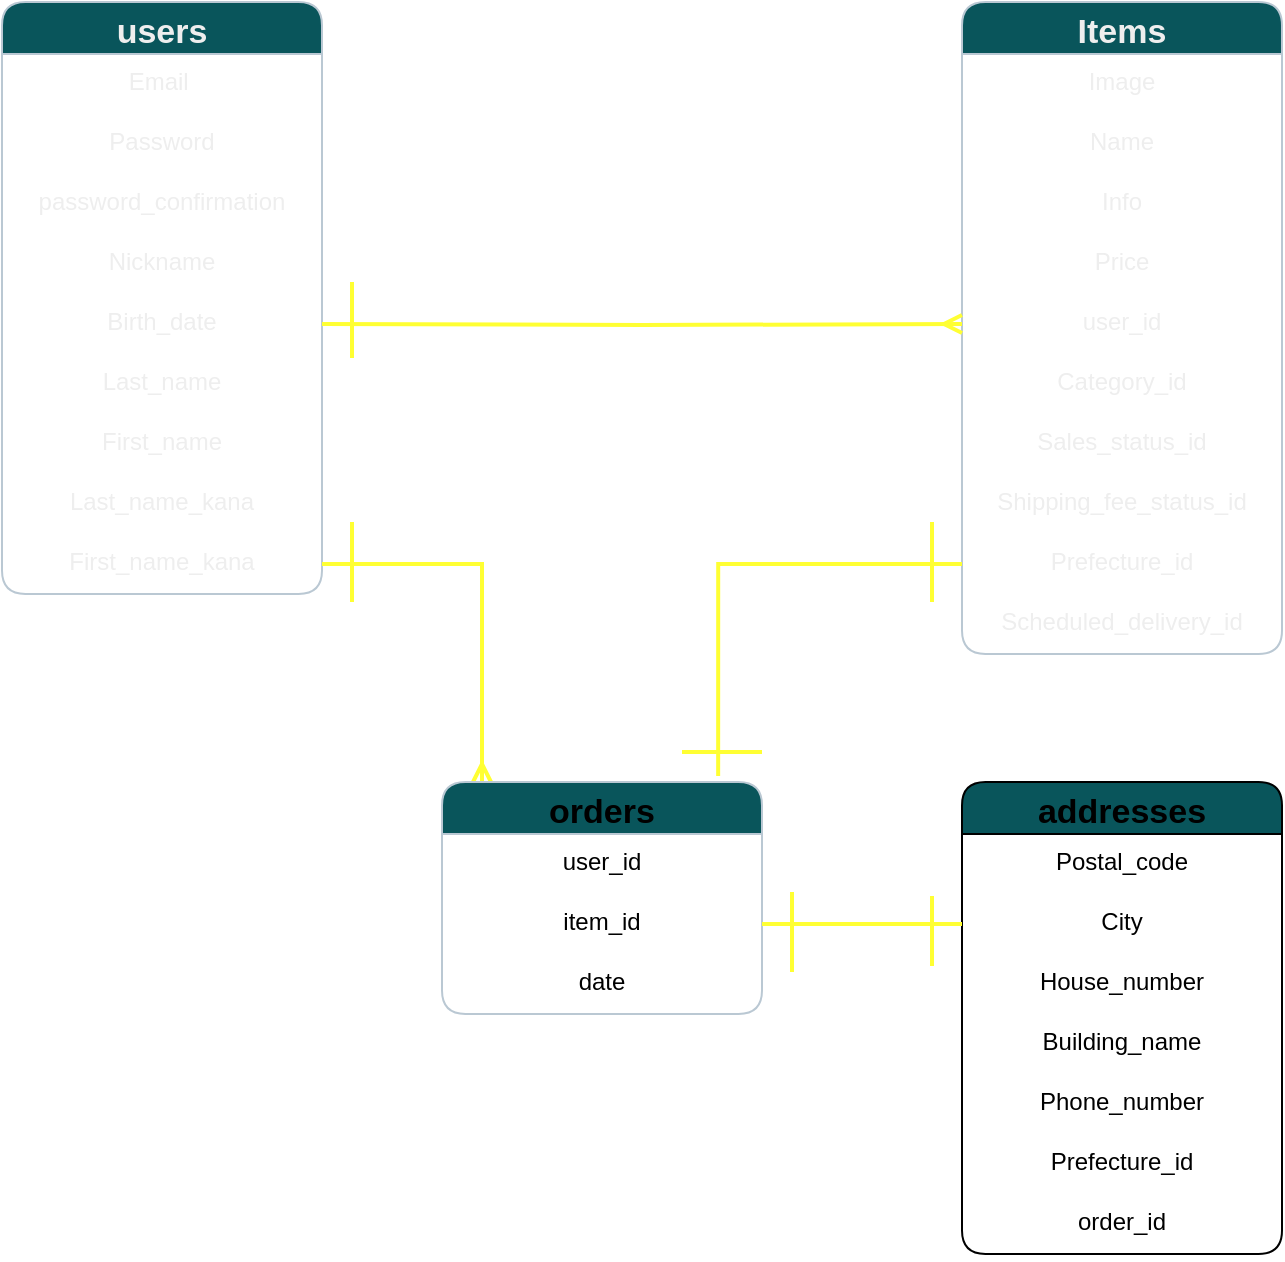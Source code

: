 <mxfile version="13.6.5">
    <diagram id="vOxfpCTy-xPlMqWWJrID" name="ページ1">
        <mxGraphModel dx="608" dy="830" grid="1" gridSize="10" guides="1" tooltips="1" connect="1" arrows="1" fold="1" page="1" pageScale="1" pageWidth="827" pageHeight="1169" math="0" shadow="0">
            <root>
                <mxCell id="0"/>
                <mxCell id="1" parent="0"/>
                <mxCell id="119" value="Items" style="swimlane;fontStyle=1;childLayout=stackLayout;horizontal=1;startSize=26;horizontalStack=0;resizeParent=1;resizeParentMax=0;resizeLast=0;collapsible=1;marginBottom=0;align=center;fontSize=17;labelBackgroundColor=none;fillColor=#09555B;strokeColor=#BAC8D3;fontColor=#EEEEEE;rounded=1;" parent="1" vertex="1">
                    <mxGeometry x="520" y="120" width="160" height="326" as="geometry"/>
                </mxCell>
                <mxCell id="120" value="Image" style="text;strokeColor=none;fillColor=none;spacingLeft=4;spacingRight=4;overflow=hidden;rotatable=0;points=[[0,0.5],[1,0.5]];portConstraint=eastwest;fontSize=12;fontColor=#EEEEEE;align=center;" parent="119" vertex="1">
                    <mxGeometry y="26" width="160" height="30" as="geometry"/>
                </mxCell>
                <mxCell id="121" value="Name" style="text;strokeColor=none;fillColor=none;spacingLeft=4;spacingRight=4;overflow=hidden;rotatable=0;points=[[0,0.5],[1,0.5]];portConstraint=eastwest;fontSize=12;fontColor=#EEEEEE;align=center;" parent="119" vertex="1">
                    <mxGeometry y="56" width="160" height="30" as="geometry"/>
                </mxCell>
                <mxCell id="122" value="Info" style="text;strokeColor=none;fillColor=none;spacingLeft=4;spacingRight=4;overflow=hidden;rotatable=0;points=[[0,0.5],[1,0.5]];portConstraint=eastwest;fontSize=12;fontColor=#EEEEEE;align=center;" parent="119" vertex="1">
                    <mxGeometry y="86" width="160" height="30" as="geometry"/>
                </mxCell>
                <mxCell id="123" value="Price" style="text;strokeColor=none;fillColor=none;spacingLeft=4;spacingRight=4;overflow=hidden;rotatable=0;points=[[0,0.5],[1,0.5]];portConstraint=eastwest;fontSize=12;fontColor=#EEEEEE;align=center;" parent="119" vertex="1">
                    <mxGeometry y="116" width="160" height="30" as="geometry"/>
                </mxCell>
                <mxCell id="125" value="user_id" style="text;strokeColor=none;fillColor=none;spacingLeft=4;spacingRight=4;overflow=hidden;rotatable=0;points=[[0,0.5],[1,0.5]];portConstraint=eastwest;fontSize=12;fontColor=#EEEEEE;align=center;" parent="119" vertex="1">
                    <mxGeometry y="146" width="160" height="30" as="geometry"/>
                </mxCell>
                <mxCell id="126" value="Category_id" style="text;strokeColor=none;fillColor=none;spacingLeft=4;spacingRight=4;overflow=hidden;rotatable=0;points=[[0,0.5],[1,0.5]];portConstraint=eastwest;fontSize=12;fontColor=#EEEEEE;align=center;" parent="119" vertex="1">
                    <mxGeometry y="176" width="160" height="30" as="geometry"/>
                </mxCell>
                <mxCell id="127" value="Sales_status_id" style="text;strokeColor=none;fillColor=none;spacingLeft=4;spacingRight=4;overflow=hidden;rotatable=0;points=[[0,0.5],[1,0.5]];portConstraint=eastwest;fontSize=12;fontColor=#EEEEEE;align=center;" parent="119" vertex="1">
                    <mxGeometry y="206" width="160" height="30" as="geometry"/>
                </mxCell>
                <mxCell id="128" value="Shipping_fee_status_id" style="text;strokeColor=none;fillColor=none;spacingLeft=4;spacingRight=4;overflow=hidden;rotatable=0;points=[[0,0.5],[1,0.5]];portConstraint=eastwest;fontSize=12;fontColor=#EEEEEE;align=center;" parent="119" vertex="1">
                    <mxGeometry y="236" width="160" height="30" as="geometry"/>
                </mxCell>
                <mxCell id="129" value="Prefecture_id" style="text;strokeColor=none;fillColor=none;spacingLeft=4;spacingRight=4;overflow=hidden;rotatable=0;points=[[0,0.5],[1,0.5]];portConstraint=eastwest;fontSize=12;fontColor=#EEEEEE;align=center;" parent="119" vertex="1">
                    <mxGeometry y="266" width="160" height="30" as="geometry"/>
                </mxCell>
                <mxCell id="130" value="Scheduled_delivery_id" style="text;strokeColor=none;fillColor=none;spacingLeft=4;spacingRight=4;overflow=hidden;rotatable=0;points=[[0,0.5],[1,0.5]];portConstraint=eastwest;fontSize=12;fontColor=#EEEEEE;align=center;" parent="119" vertex="1">
                    <mxGeometry y="296" width="160" height="30" as="geometry"/>
                </mxCell>
                <mxCell id="104" value="users" style="swimlane;fontStyle=1;childLayout=stackLayout;horizontal=1;startSize=26;horizontalStack=0;resizeParent=1;resizeParentMax=0;resizeLast=0;collapsible=1;marginBottom=0;align=center;fontSize=17;labelBackgroundColor=none;fillColor=#09555B;strokeColor=#BAC8D3;fontColor=#EEEEEE;rounded=1;" parent="1" vertex="1">
                    <mxGeometry x="40" y="120" width="160" height="296" as="geometry"/>
                </mxCell>
                <mxCell id="105" value="Email " style="text;strokeColor=none;fillColor=none;spacingLeft=4;spacingRight=4;overflow=hidden;rotatable=0;points=[[0,0.5],[1,0.5]];portConstraint=eastwest;fontSize=12;fontColor=#EEEEEE;align=center;" parent="104" vertex="1">
                    <mxGeometry y="26" width="160" height="30" as="geometry"/>
                </mxCell>
                <mxCell id="106" value="Password" style="text;strokeColor=none;fillColor=none;spacingLeft=4;spacingRight=4;overflow=hidden;rotatable=0;points=[[0,0.5],[1,0.5]];portConstraint=eastwest;fontSize=12;fontColor=#EEEEEE;align=center;" parent="104" vertex="1">
                    <mxGeometry y="56" width="160" height="30" as="geometry"/>
                </mxCell>
                <mxCell id="107" value="password_confirmation" style="text;strokeColor=none;fillColor=none;spacingLeft=4;spacingRight=4;overflow=hidden;rotatable=0;points=[[0,0.5],[1,0.5]];portConstraint=eastwest;fontSize=12;fontColor=#EEEEEE;align=center;" parent="104" vertex="1">
                    <mxGeometry y="86" width="160" height="30" as="geometry"/>
                </mxCell>
                <mxCell id="108" value="Nickname" style="text;strokeColor=none;fillColor=none;spacingLeft=4;spacingRight=4;overflow=hidden;rotatable=0;points=[[0,0.5],[1,0.5]];portConstraint=eastwest;fontSize=12;fontColor=#EEEEEE;align=center;" parent="104" vertex="1">
                    <mxGeometry y="116" width="160" height="30" as="geometry"/>
                </mxCell>
                <mxCell id="109" value="Birth_date" style="text;strokeColor=none;fillColor=none;spacingLeft=4;spacingRight=4;overflow=hidden;rotatable=0;points=[[0,0.5],[1,0.5]];portConstraint=eastwest;fontSize=12;fontColor=#EEEEEE;align=center;" parent="104" vertex="1">
                    <mxGeometry y="146" width="160" height="30" as="geometry"/>
                </mxCell>
                <mxCell id="110" value="Last_name" style="text;strokeColor=none;fillColor=none;spacingLeft=4;spacingRight=4;overflow=hidden;rotatable=0;points=[[0,0.5],[1,0.5]];portConstraint=eastwest;fontSize=12;fontColor=#EEEEEE;align=center;" parent="104" vertex="1">
                    <mxGeometry y="176" width="160" height="30" as="geometry"/>
                </mxCell>
                <mxCell id="111" value="First_name" style="text;strokeColor=none;fillColor=none;spacingLeft=4;spacingRight=4;overflow=hidden;rotatable=0;points=[[0,0.5],[1,0.5]];portConstraint=eastwest;fontSize=12;fontColor=#EEEEEE;align=center;" parent="104" vertex="1">
                    <mxGeometry y="206" width="160" height="30" as="geometry"/>
                </mxCell>
                <mxCell id="112" value="Last_name_kana" style="text;strokeColor=none;fillColor=none;spacingLeft=4;spacingRight=4;overflow=hidden;rotatable=0;points=[[0,0.5],[1,0.5]];portConstraint=eastwest;fontSize=12;fontColor=#EEEEEE;align=center;" parent="104" vertex="1">
                    <mxGeometry y="236" width="160" height="30" as="geometry"/>
                </mxCell>
                <mxCell id="113" value="First_name_kana" style="text;strokeColor=none;fillColor=none;spacingLeft=4;spacingRight=4;overflow=hidden;rotatable=0;points=[[0,0.5],[1,0.5]];portConstraint=eastwest;fontSize=12;fontColor=#EEEEEE;align=center;" parent="104" vertex="1">
                    <mxGeometry y="266" width="160" height="30" as="geometry"/>
                </mxCell>
                <mxCell id="118" style="edgeStyle=orthogonalEdgeStyle;orthogonalLoop=1;jettySize=auto;html=1;exitX=1;exitY=0.5;exitDx=0;exitDy=0;fontSize=17;strokeColor=#0B4D6A;" parent="104" source="109" target="109" edge="1">
                    <mxGeometry relative="1" as="geometry"/>
                </mxCell>
                <mxCell id="135" style="edgeStyle=orthogonalEdgeStyle;sketch=0;orthogonalLoop=1;jettySize=auto;html=1;entryX=0;entryY=0.5;entryDx=0;entryDy=0;fontSize=17;endArrow=ERmany;endFill=0;fillColor=#e3c800;strokeWidth=2;rounded=0;strokeColor=#FFFF33;" parent="1" target="125" edge="1">
                    <mxGeometry relative="1" as="geometry">
                        <mxPoint x="200" y="281" as="sourcePoint"/>
                    </mxGeometry>
                </mxCell>
                <mxCell id="140" style="edgeStyle=orthogonalEdgeStyle;rounded=0;sketch=0;orthogonalLoop=1;jettySize=auto;html=1;exitX=1;exitY=0.5;exitDx=0;exitDy=0;endArrow=ERmany;endFill=0;strokeColor=#FFFF33;strokeWidth=2;fontSize=17;" parent="1" source="113" edge="1">
                    <mxGeometry relative="1" as="geometry">
                        <mxPoint x="280" y="510" as="targetPoint"/>
                        <Array as="points">
                            <mxPoint x="280" y="401"/>
                        </Array>
                    </mxGeometry>
                </mxCell>
                <mxCell id="131" value="orders" style="swimlane;fontStyle=1;childLayout=stackLayout;horizontal=1;startSize=26;horizontalStack=0;resizeParent=1;resizeParentMax=0;resizeLast=0;collapsible=1;marginBottom=0;align=center;fontSize=17;sketch=0;strokeColor=#BAC8D3;fillColor=#09555B;shadow=0;rounded=1;" parent="1" vertex="1">
                    <mxGeometry x="260" y="510" width="160" height="116" as="geometry"/>
                </mxCell>
                <mxCell id="132" value="user_id" style="text;strokeColor=none;fillColor=none;spacingLeft=4;spacingRight=4;overflow=hidden;rotatable=0;points=[[0,0.5],[1,0.5]];portConstraint=eastwest;fontSize=12;align=center;" parent="131" vertex="1">
                    <mxGeometry y="26" width="160" height="30" as="geometry"/>
                </mxCell>
                <mxCell id="133" value="item_id" style="text;strokeColor=none;fillColor=none;spacingLeft=4;spacingRight=4;overflow=hidden;rotatable=0;points=[[0,0.5],[1,0.5]];portConstraint=eastwest;fontSize=12;align=center;" parent="131" vertex="1">
                    <mxGeometry y="56" width="160" height="30" as="geometry"/>
                </mxCell>
                <mxCell id="134" value="date" style="text;strokeColor=none;fillColor=none;spacingLeft=4;spacingRight=4;overflow=hidden;rotatable=0;points=[[0,0.5],[1,0.5]];portConstraint=eastwest;fontSize=12;align=center;" parent="131" vertex="1">
                    <mxGeometry y="86" width="160" height="30" as="geometry"/>
                </mxCell>
                <mxCell id="148" value="" style="line;strokeWidth=2;direction=south;html=1;rounded=1;shadow=0;sketch=0;fillColor=#09555B;gradientColor=#ffffff;fontSize=17;fontColor=#EEEEEE;strokeColor=#FFFF33;" parent="1" vertex="1">
                    <mxGeometry x="210" y="260" width="10" height="38" as="geometry"/>
                </mxCell>
                <mxCell id="149" value="" style="line;strokeWidth=2;direction=south;html=1;rounded=1;shadow=0;sketch=0;fillColor=#09555B;gradientColor=#ffffff;fontSize=17;fontColor=#EEEEEE;strokeColor=#FFFF33;" parent="1" vertex="1">
                    <mxGeometry x="210" y="380" width="10" height="40" as="geometry"/>
                </mxCell>
                <mxCell id="150" style="edgeStyle=orthogonalEdgeStyle;rounded=0;sketch=0;orthogonalLoop=1;jettySize=auto;html=1;exitX=0;exitY=0.5;exitDx=0;exitDy=0;endArrow=none;endFill=0;strokeColor=#FFFF33;strokeWidth=2;fontSize=17;entryX=0.863;entryY=-0.026;entryDx=0;entryDy=0;entryPerimeter=0;" parent="1" source="129" target="131" edge="1">
                    <mxGeometry relative="1" as="geometry">
                        <mxPoint x="400" y="401" as="targetPoint"/>
                    </mxGeometry>
                </mxCell>
                <mxCell id="151" value="" style="line;strokeWidth=2;direction=south;html=1;rounded=1;shadow=0;sketch=0;fillColor=#09555B;gradientColor=#ffffff;fontSize=17;fontColor=#EEEEEE;strokeColor=#FFFF33;" parent="1" vertex="1">
                    <mxGeometry x="500" y="380" width="10" height="40" as="geometry"/>
                </mxCell>
                <mxCell id="152" value="" style="line;strokeWidth=2;html=1;rounded=1;shadow=0;sketch=0;fillColor=#09555B;gradientColor=#ffffff;fontSize=17;fontColor=#EEEEEE;strokeColor=#FFFF33;" parent="1" vertex="1">
                    <mxGeometry x="380" y="490" width="40" height="10" as="geometry"/>
                </mxCell>
                <mxCell id="153" value="addresses" style="swimlane;fontStyle=1;childLayout=stackLayout;horizontal=1;startSize=26;horizontalStack=0;resizeParent=1;resizeParentMax=0;resizeLast=0;collapsible=1;marginBottom=0;align=center;fontSize=17;rounded=1;shadow=0;sketch=0;fillColor=#09555B;" parent="1" vertex="1">
                    <mxGeometry x="520" y="510" width="160" height="236" as="geometry"/>
                </mxCell>
                <mxCell id="155" value="Postal_code" style="text;strokeColor=none;fillColor=none;spacingLeft=4;spacingRight=4;overflow=hidden;rotatable=0;points=[[0,0.5],[1,0.5]];portConstraint=eastwest;fontSize=12;align=center;" parent="153" vertex="1">
                    <mxGeometry y="26" width="160" height="30" as="geometry"/>
                </mxCell>
                <mxCell id="156" value="City" style="text;strokeColor=none;fillColor=none;spacingLeft=4;spacingRight=4;overflow=hidden;rotatable=0;points=[[0,0.5],[1,0.5]];portConstraint=eastwest;fontSize=12;align=center;" parent="153" vertex="1">
                    <mxGeometry y="56" width="160" height="30" as="geometry"/>
                </mxCell>
                <mxCell id="157" value="House_number" style="text;strokeColor=none;fillColor=none;spacingLeft=4;spacingRight=4;overflow=hidden;rotatable=0;points=[[0,0.5],[1,0.5]];portConstraint=eastwest;fontSize=12;align=center;" parent="153" vertex="1">
                    <mxGeometry y="86" width="160" height="30" as="geometry"/>
                </mxCell>
                <mxCell id="158" value="Building_name" style="text;strokeColor=none;fillColor=none;spacingLeft=4;spacingRight=4;overflow=hidden;rotatable=0;points=[[0,0.5],[1,0.5]];portConstraint=eastwest;fontSize=12;align=center;" parent="153" vertex="1">
                    <mxGeometry y="116" width="160" height="30" as="geometry"/>
                </mxCell>
                <mxCell id="159" value="Phone_number" style="text;strokeColor=none;fillColor=none;spacingLeft=4;spacingRight=4;overflow=hidden;rotatable=0;points=[[0,0.5],[1,0.5]];portConstraint=eastwest;fontSize=12;align=center;" parent="153" vertex="1">
                    <mxGeometry y="146" width="160" height="30" as="geometry"/>
                </mxCell>
                <mxCell id="160" value="Prefecture_id" style="text;strokeColor=none;fillColor=none;spacingLeft=4;spacingRight=4;overflow=hidden;rotatable=0;points=[[0,0.5],[1,0.5]];portConstraint=eastwest;fontSize=12;align=center;" parent="153" vertex="1">
                    <mxGeometry y="176" width="160" height="30" as="geometry"/>
                </mxCell>
                <mxCell id="177" value="order_id" style="text;strokeColor=none;fillColor=none;spacingLeft=4;spacingRight=4;overflow=hidden;rotatable=0;points=[[0,0.5],[1,0.5]];portConstraint=eastwest;fontSize=12;align=center;" vertex="1" parent="153">
                    <mxGeometry y="206" width="160" height="30" as="geometry"/>
                </mxCell>
                <mxCell id="171" style="edgeStyle=orthogonalEdgeStyle;rounded=0;sketch=0;orthogonalLoop=1;jettySize=auto;html=1;exitX=0;exitY=0.5;exitDx=0;exitDy=0;entryX=1;entryY=0.5;entryDx=0;entryDy=0;endArrow=none;endFill=0;strokeColor=#FFFF33;strokeWidth=2;fontSize=17;" parent="1" source="156" target="133" edge="1">
                    <mxGeometry relative="1" as="geometry"/>
                </mxCell>
                <mxCell id="172" value="" style="line;strokeWidth=2;direction=south;html=1;rounded=1;shadow=0;sketch=0;fillColor=#09555B;gradientColor=none;fontSize=17;fontColor=#EEEEEE;align=center;strokeColor=#FFFF33;" parent="1" vertex="1">
                    <mxGeometry x="430" y="565" width="10" height="40" as="geometry"/>
                </mxCell>
                <mxCell id="176" value="" style="line;strokeWidth=2;direction=south;html=1;rounded=1;shadow=0;sketch=0;fillColor=#09555B;gradientColor=none;fontSize=17;fontColor=#EEEEEE;align=center;strokeColor=#FFFF33;" parent="1" vertex="1">
                    <mxGeometry x="500" y="567" width="10" height="35" as="geometry"/>
                </mxCell>
            </root>
        </mxGraphModel>
    </diagram>
</mxfile>
